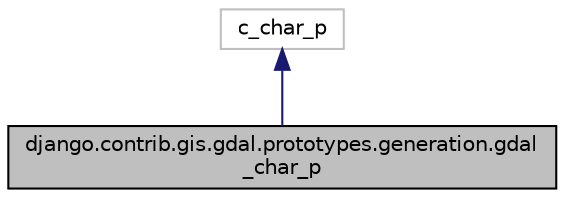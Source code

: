 digraph "django.contrib.gis.gdal.prototypes.generation.gdal_char_p"
{
 // LATEX_PDF_SIZE
  edge [fontname="Helvetica",fontsize="10",labelfontname="Helvetica",labelfontsize="10"];
  node [fontname="Helvetica",fontsize="10",shape=record];
  Node1 [label="django.contrib.gis.gdal.prototypes.generation.gdal\l_char_p",height=0.2,width=0.4,color="black", fillcolor="grey75", style="filled", fontcolor="black",tooltip=" "];
  Node2 -> Node1 [dir="back",color="midnightblue",fontsize="10",style="solid"];
  Node2 [label="c_char_p",height=0.2,width=0.4,color="grey75", fillcolor="white", style="filled",tooltip=" "];
}
